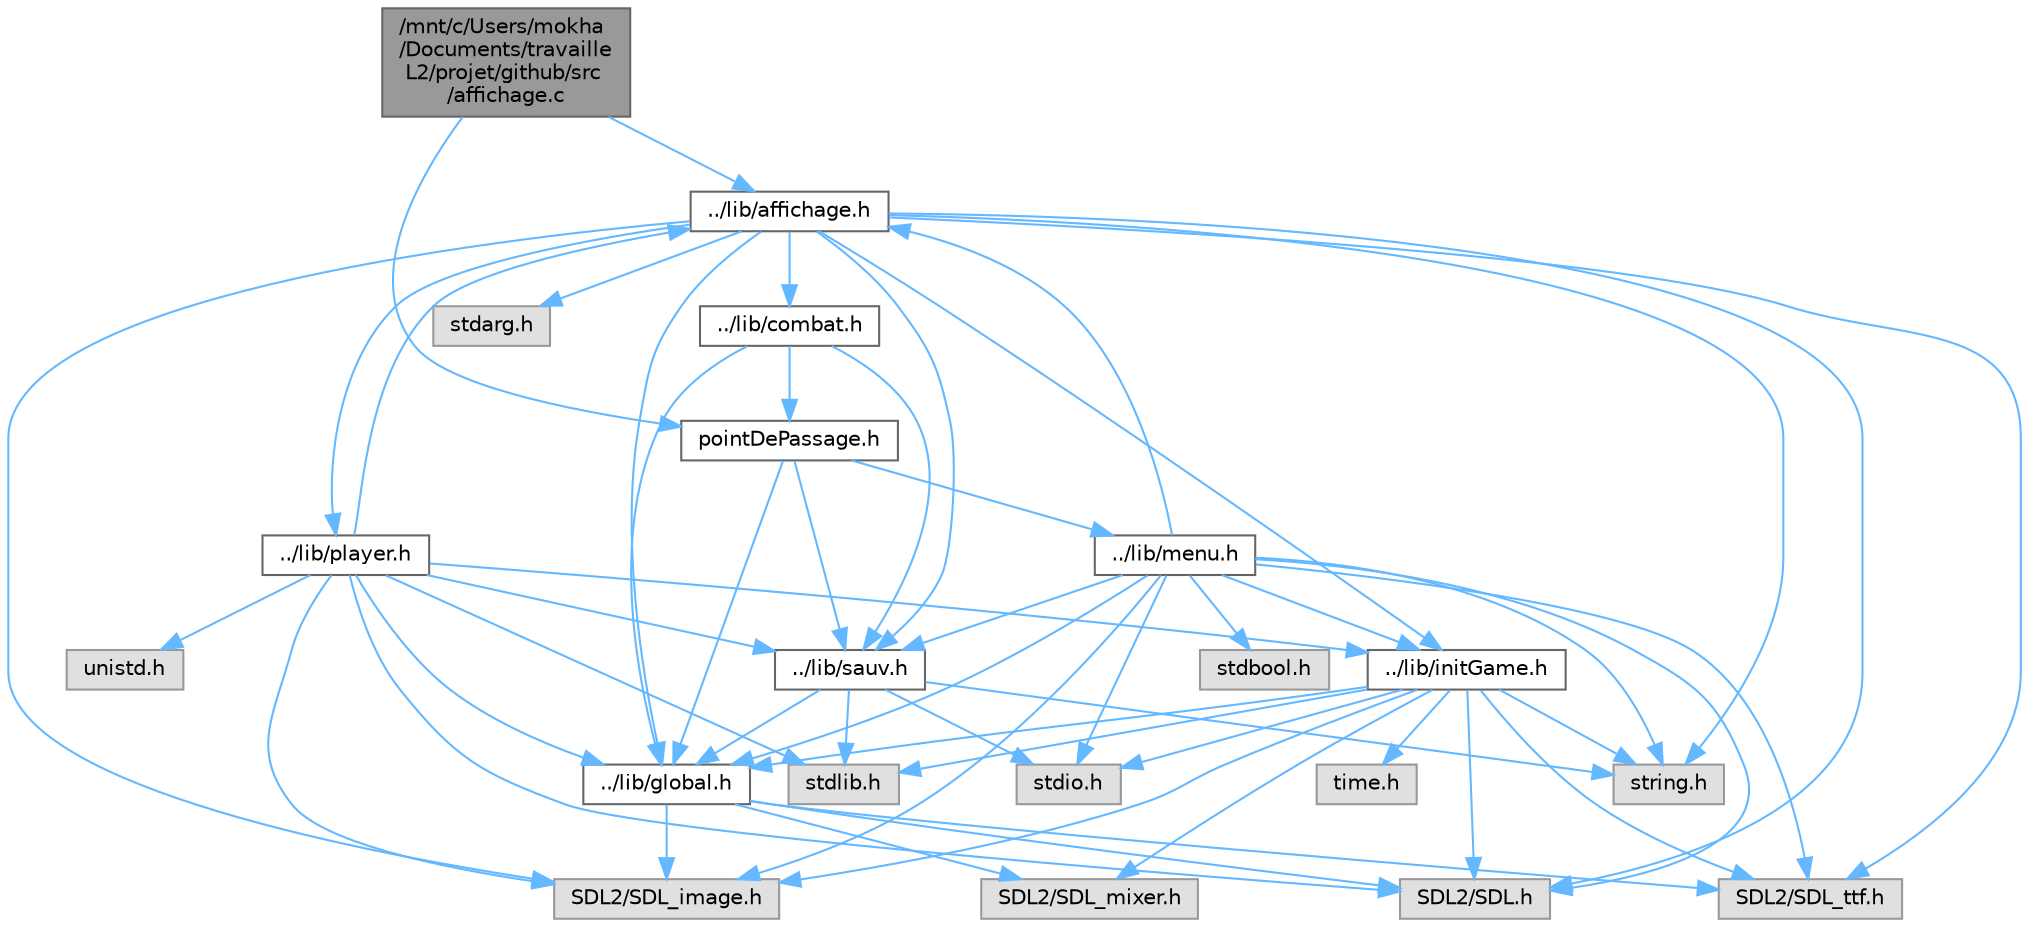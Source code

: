 digraph "/mnt/c/Users/mokha/Documents/travaille L2/projet/github/src/affichage.c"
{
 // LATEX_PDF_SIZE
  bgcolor="transparent";
  edge [fontname=Helvetica,fontsize=10,labelfontname=Helvetica,labelfontsize=10];
  node [fontname=Helvetica,fontsize=10,shape=box,height=0.2,width=0.4];
  Node1 [id="Node000001",label="/mnt/c/Users/mokha\l/Documents/travaille\l L2/projet/github/src\l/affichage.c",height=0.2,width=0.4,color="gray40", fillcolor="grey60", style="filled", fontcolor="black",tooltip="fichier contenant la fonctions d'affichage utilisant la librérie de SDL"];
  Node1 -> Node2 [id="edge54_Node000001_Node000002",color="steelblue1",style="solid",tooltip=" "];
  Node2 [id="Node000002",label="../lib/affichage.h",height=0.2,width=0.4,color="grey40", fillcolor="white", style="filled",URL="$affichage_8h.html",tooltip="Fichier d'en-tête pour la gestion de l'affichage dans le jeu."];
  Node2 -> Node3 [id="edge55_Node000002_Node000003",color="steelblue1",style="solid",tooltip=" "];
  Node3 [id="Node000003",label="SDL2/SDL.h",height=0.2,width=0.4,color="grey60", fillcolor="#E0E0E0", style="filled",tooltip=" "];
  Node2 -> Node4 [id="edge56_Node000002_Node000004",color="steelblue1",style="solid",tooltip=" "];
  Node4 [id="Node000004",label="SDL2/SDL_image.h",height=0.2,width=0.4,color="grey60", fillcolor="#E0E0E0", style="filled",tooltip=" "];
  Node2 -> Node5 [id="edge57_Node000002_Node000005",color="steelblue1",style="solid",tooltip=" "];
  Node5 [id="Node000005",label="SDL2/SDL_ttf.h",height=0.2,width=0.4,color="grey60", fillcolor="#E0E0E0", style="filled",tooltip=" "];
  Node2 -> Node6 [id="edge58_Node000002_Node000006",color="steelblue1",style="solid",tooltip=" "];
  Node6 [id="Node000006",label="string.h",height=0.2,width=0.4,color="grey60", fillcolor="#E0E0E0", style="filled",tooltip=" "];
  Node2 -> Node7 [id="edge59_Node000002_Node000007",color="steelblue1",style="solid",tooltip=" "];
  Node7 [id="Node000007",label="stdarg.h",height=0.2,width=0.4,color="grey60", fillcolor="#E0E0E0", style="filled",tooltip=" "];
  Node2 -> Node8 [id="edge60_Node000002_Node000008",color="steelblue1",style="solid",tooltip=" "];
  Node8 [id="Node000008",label="../lib/player.h",height=0.2,width=0.4,color="grey40", fillcolor="white", style="filled",URL="$player_8h.html",tooltip="Gestion du joueur dans le jeu."];
  Node8 -> Node3 [id="edge61_Node000008_Node000003",color="steelblue1",style="solid",tooltip=" "];
  Node8 -> Node4 [id="edge62_Node000008_Node000004",color="steelblue1",style="solid",tooltip=" "];
  Node8 -> Node9 [id="edge63_Node000008_Node000009",color="steelblue1",style="solid",tooltip=" "];
  Node9 [id="Node000009",label="unistd.h",height=0.2,width=0.4,color="grey60", fillcolor="#E0E0E0", style="filled",tooltip=" "];
  Node8 -> Node10 [id="edge64_Node000008_Node000010",color="steelblue1",style="solid",tooltip=" "];
  Node10 [id="Node000010",label="stdlib.h",height=0.2,width=0.4,color="grey60", fillcolor="#E0E0E0", style="filled",tooltip=" "];
  Node8 -> Node11 [id="edge65_Node000008_Node000011",color="steelblue1",style="solid",tooltip=" "];
  Node11 [id="Node000011",label="../lib/initGame.h",height=0.2,width=0.4,color="grey40", fillcolor="white", style="filled",URL="$initGame_8h.html",tooltip="Initialisation et gestion de la SDL pour le jeu."];
  Node11 -> Node12 [id="edge66_Node000011_Node000012",color="steelblue1",style="solid",tooltip=" "];
  Node12 [id="Node000012",label="stdio.h",height=0.2,width=0.4,color="grey60", fillcolor="#E0E0E0", style="filled",tooltip=" "];
  Node11 -> Node10 [id="edge67_Node000011_Node000010",color="steelblue1",style="solid",tooltip=" "];
  Node11 -> Node6 [id="edge68_Node000011_Node000006",color="steelblue1",style="solid",tooltip=" "];
  Node11 -> Node13 [id="edge69_Node000011_Node000013",color="steelblue1",style="solid",tooltip=" "];
  Node13 [id="Node000013",label="time.h",height=0.2,width=0.4,color="grey60", fillcolor="#E0E0E0", style="filled",tooltip=" "];
  Node11 -> Node3 [id="edge70_Node000011_Node000003",color="steelblue1",style="solid",tooltip=" "];
  Node11 -> Node14 [id="edge71_Node000011_Node000014",color="steelblue1",style="solid",tooltip=" "];
  Node14 [id="Node000014",label="SDL2/SDL_mixer.h",height=0.2,width=0.4,color="grey60", fillcolor="#E0E0E0", style="filled",tooltip=" "];
  Node11 -> Node4 [id="edge72_Node000011_Node000004",color="steelblue1",style="solid",tooltip=" "];
  Node11 -> Node5 [id="edge73_Node000011_Node000005",color="steelblue1",style="solid",tooltip=" "];
  Node11 -> Node15 [id="edge74_Node000011_Node000015",color="steelblue1",style="solid",tooltip=" "];
  Node15 [id="Node000015",label="../lib/global.h",height=0.2,width=0.4,color="grey40", fillcolor="white", style="filled",URL="$global_8h.html",tooltip="Définition des constantes, structures et variables globales du jeu."];
  Node15 -> Node3 [id="edge75_Node000015_Node000003",color="steelblue1",style="solid",tooltip=" "];
  Node15 -> Node14 [id="edge76_Node000015_Node000014",color="steelblue1",style="solid",tooltip=" "];
  Node15 -> Node4 [id="edge77_Node000015_Node000004",color="steelblue1",style="solid",tooltip=" "];
  Node15 -> Node5 [id="edge78_Node000015_Node000005",color="steelblue1",style="solid",tooltip=" "];
  Node8 -> Node2 [id="edge79_Node000008_Node000002",color="steelblue1",style="solid",tooltip=" "];
  Node8 -> Node16 [id="edge80_Node000008_Node000016",color="steelblue1",style="solid",tooltip=" "];
  Node16 [id="Node000016",label="../lib/sauv.h",height=0.2,width=0.4,color="grey40", fillcolor="white", style="filled",URL="$sauv_8h.html",tooltip="Gestion des sauvegardes et récupération des données du jeu."];
  Node16 -> Node12 [id="edge81_Node000016_Node000012",color="steelblue1",style="solid",tooltip=" "];
  Node16 -> Node10 [id="edge82_Node000016_Node000010",color="steelblue1",style="solid",tooltip=" "];
  Node16 -> Node6 [id="edge83_Node000016_Node000006",color="steelblue1",style="solid",tooltip=" "];
  Node16 -> Node15 [id="edge84_Node000016_Node000015",color="steelblue1",style="solid",tooltip=" "];
  Node8 -> Node15 [id="edge85_Node000008_Node000015",color="steelblue1",style="solid",tooltip=" "];
  Node2 -> Node11 [id="edge86_Node000002_Node000011",color="steelblue1",style="solid",tooltip=" "];
  Node2 -> Node16 [id="edge87_Node000002_Node000016",color="steelblue1",style="solid",tooltip=" "];
  Node2 -> Node15 [id="edge88_Node000002_Node000015",color="steelblue1",style="solid",tooltip=" "];
  Node2 -> Node17 [id="edge89_Node000002_Node000017",color="steelblue1",style="solid",tooltip=" "];
  Node17 [id="Node000017",label="../lib/combat.h",height=0.2,width=0.4,color="grey40", fillcolor="white", style="filled",URL="$combat_8h.html",tooltip="Gestion des combats dans le jeu."];
  Node17 -> Node16 [id="edge90_Node000017_Node000016",color="steelblue1",style="solid",tooltip=" "];
  Node17 -> Node18 [id="edge91_Node000017_Node000018",color="steelblue1",style="solid",tooltip=" "];
  Node18 [id="Node000018",label="pointDePassage.h",height=0.2,width=0.4,color="grey40", fillcolor="white", style="filled",URL="$pointDePassage_8h.html",tooltip="Gestion des points de passage et événements du jeu."];
  Node18 -> Node19 [id="edge92_Node000018_Node000019",color="steelblue1",style="solid",tooltip=" "];
  Node19 [id="Node000019",label="../lib/menu.h",height=0.2,width=0.4,color="grey40", fillcolor="white", style="filled",URL="$menu_8h.html",tooltip="Gestion des menus et des interfaces utilisateur."];
  Node19 -> Node16 [id="edge93_Node000019_Node000016",color="steelblue1",style="solid",tooltip=" "];
  Node19 -> Node11 [id="edge94_Node000019_Node000011",color="steelblue1",style="solid",tooltip=" "];
  Node19 -> Node2 [id="edge95_Node000019_Node000002",color="steelblue1",style="solid",tooltip=" "];
  Node19 -> Node15 [id="edge96_Node000019_Node000015",color="steelblue1",style="solid",tooltip=" "];
  Node19 -> Node3 [id="edge97_Node000019_Node000003",color="steelblue1",style="solid",tooltip=" "];
  Node19 -> Node5 [id="edge98_Node000019_Node000005",color="steelblue1",style="solid",tooltip=" "];
  Node19 -> Node4 [id="edge99_Node000019_Node000004",color="steelblue1",style="solid",tooltip=" "];
  Node19 -> Node12 [id="edge100_Node000019_Node000012",color="steelblue1",style="solid",tooltip=" "];
  Node19 -> Node6 [id="edge101_Node000019_Node000006",color="steelblue1",style="solid",tooltip=" "];
  Node19 -> Node20 [id="edge102_Node000019_Node000020",color="steelblue1",style="solid",tooltip=" "];
  Node20 [id="Node000020",label="stdbool.h",height=0.2,width=0.4,color="grey60", fillcolor="#E0E0E0", style="filled",tooltip=" "];
  Node18 -> Node16 [id="edge103_Node000018_Node000016",color="steelblue1",style="solid",tooltip=" "];
  Node18 -> Node15 [id="edge104_Node000018_Node000015",color="steelblue1",style="solid",tooltip=" "];
  Node17 -> Node15 [id="edge105_Node000017_Node000015",color="steelblue1",style="solid",tooltip=" "];
  Node1 -> Node18 [id="edge106_Node000001_Node000018",color="steelblue1",style="solid",tooltip=" "];
}
